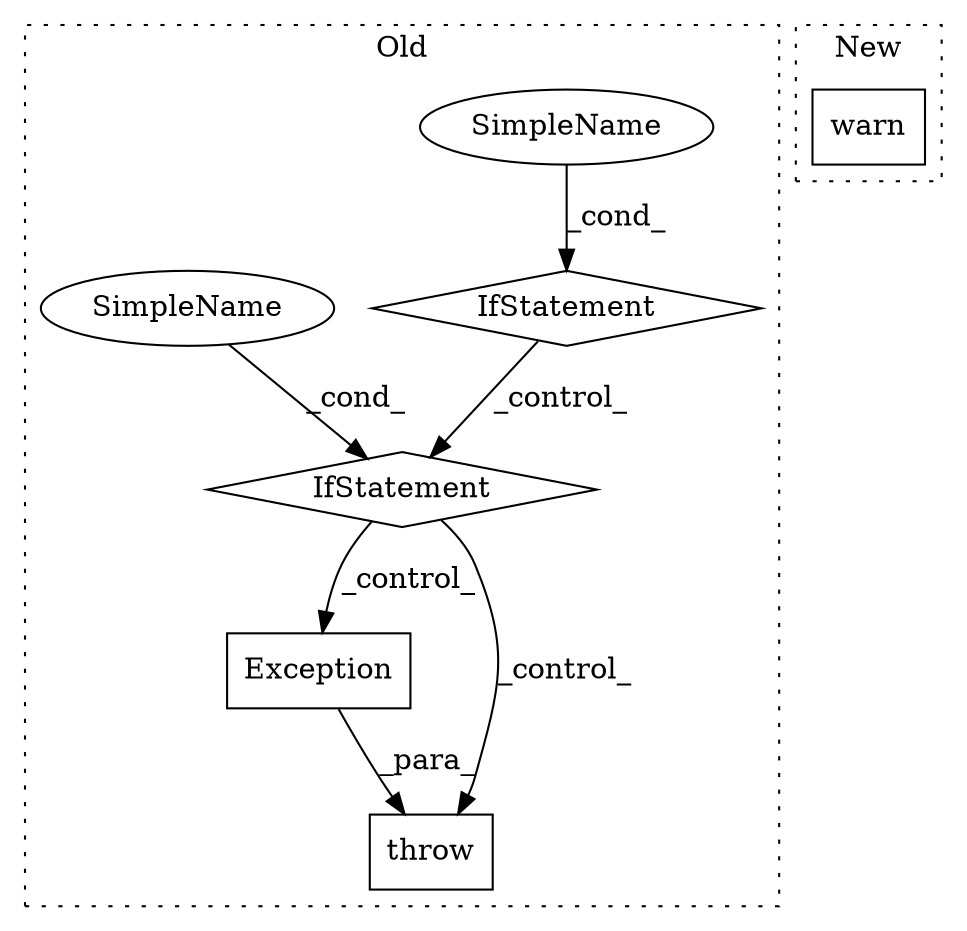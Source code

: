 digraph G {
subgraph cluster0 {
1 [label="Exception" a="32" s="1106,1219" l="10,2" shape="box"];
3 [label="throw" a="53" s="1100" l="6" shape="box"];
4 [label="IfStatement" a="25" s="841,916" l="4,2" shape="diamond"];
5 [label="SimpleName" a="42" s="" l="" shape="ellipse"];
6 [label="IfStatement" a="25" s="1049,1088" l="4,2" shape="diamond"];
7 [label="SimpleName" a="42" s="" l="" shape="ellipse"];
label = "Old";
style="dotted";
}
subgraph cluster1 {
2 [label="warn" a="32" s="1398,1497" l="5,1" shape="box"];
label = "New";
style="dotted";
}
1 -> 3 [label="_para_"];
4 -> 6 [label="_control_"];
5 -> 4 [label="_cond_"];
6 -> 1 [label="_control_"];
6 -> 3 [label="_control_"];
7 -> 6 [label="_cond_"];
}